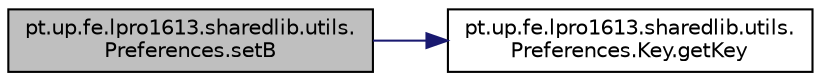digraph "pt.up.fe.lpro1613.sharedlib.utils.Preferences.setB"
{
  edge [fontname="Helvetica",fontsize="10",labelfontname="Helvetica",labelfontsize="10"];
  node [fontname="Helvetica",fontsize="10",shape=record];
  rankdir="LR";
  Node23 [label="pt.up.fe.lpro1613.sharedlib.utils.\lPreferences.setB",height=0.2,width=0.4,color="black", fillcolor="grey75", style="filled", fontcolor="black"];
  Node23 -> Node24 [color="midnightblue",fontsize="10",style="solid"];
  Node24 [label="pt.up.fe.lpro1613.sharedlib.utils.\lPreferences.Key.getKey",height=0.2,width=0.4,color="black", fillcolor="white", style="filled",URL="$interfacept_1_1up_1_1fe_1_1lpro1613_1_1sharedlib_1_1utils_1_1_preferences_1_1_key.html#af244cecb8edad1f87eaaa517c3590507"];
}
